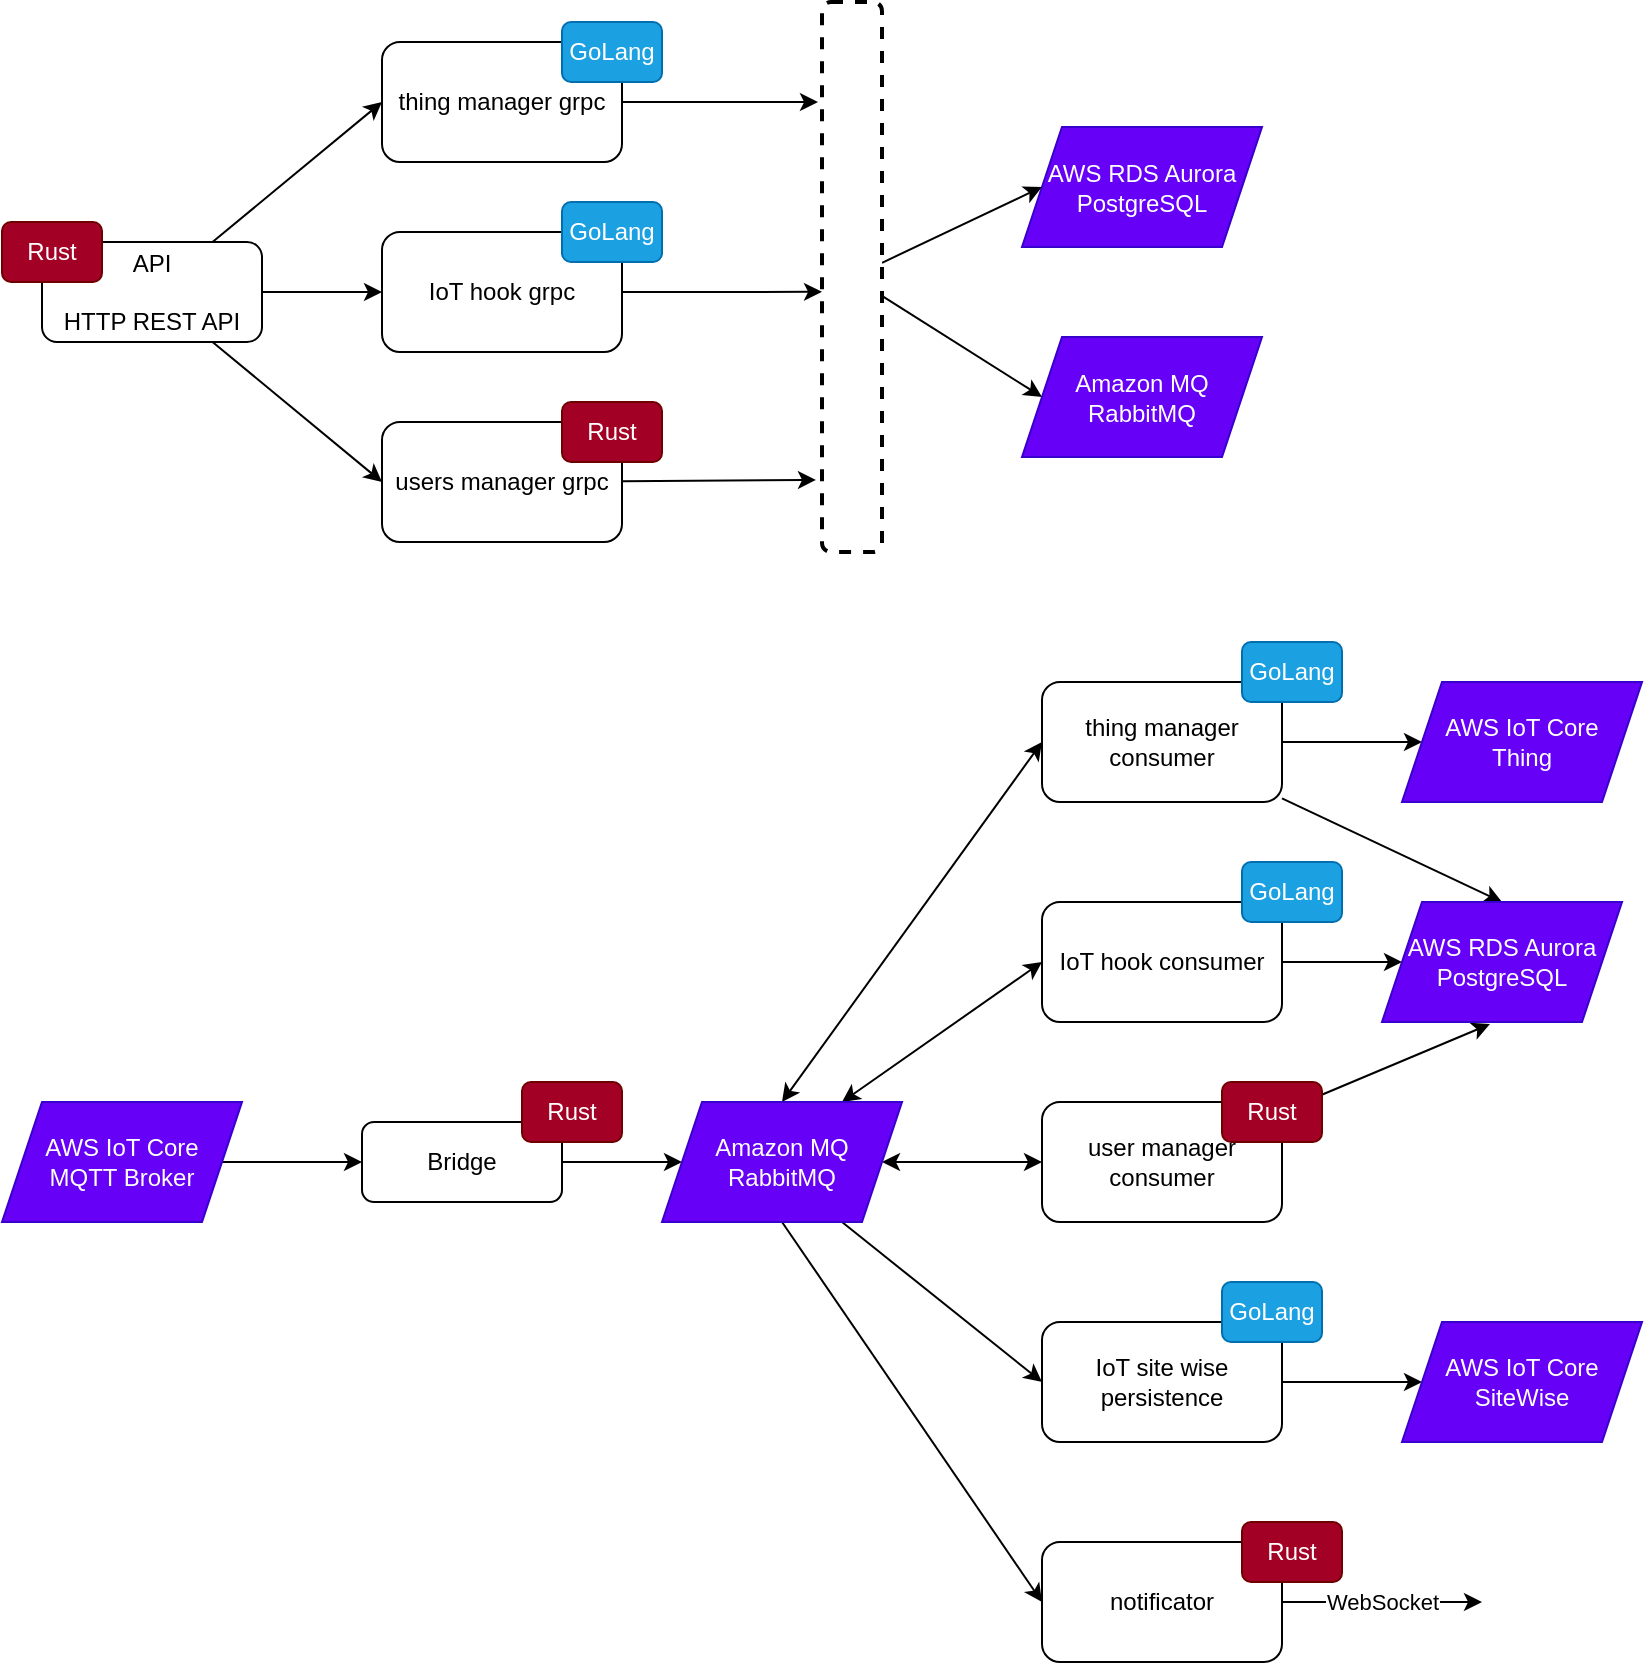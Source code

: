 <mxfile>
    <diagram id="7XnDflL5jBeqPy--ubXq" name="v1">
        <mxGraphModel dx="2032" dy="907" grid="1" gridSize="10" guides="1" tooltips="1" connect="1" arrows="1" fold="1" page="1" pageScale="1" pageWidth="850" pageHeight="1100" math="0" shadow="0">
            <root>
                <mxCell id="0"/>
                <mxCell id="1" parent="0"/>
                <mxCell id="9" style="edgeStyle=none;html=1;entryX=0;entryY=0.5;entryDx=0;entryDy=0;" parent="1" source="2" target="8" edge="1">
                    <mxGeometry relative="1" as="geometry"/>
                </mxCell>
                <mxCell id="11" style="edgeStyle=none;html=1;entryX=0;entryY=0.5;entryDx=0;entryDy=0;" parent="1" source="2" target="10" edge="1">
                    <mxGeometry relative="1" as="geometry"/>
                </mxCell>
                <mxCell id="13" style="edgeStyle=none;html=1;entryX=0;entryY=0.5;entryDx=0;entryDy=0;" parent="1" source="2" target="12" edge="1">
                    <mxGeometry relative="1" as="geometry"/>
                </mxCell>
                <mxCell id="2" value="API&lt;br&gt;&lt;br&gt;HTTP REST API" style="rounded=1;whiteSpace=wrap;html=1;" parent="1" vertex="1">
                    <mxGeometry x="40" y="255" width="110" height="50" as="geometry"/>
                </mxCell>
                <mxCell id="7" style="edgeStyle=none;html=1;entryX=0;entryY=0.5;entryDx=0;entryDy=0;" parent="1" source="3" target="44" edge="1">
                    <mxGeometry relative="1" as="geometry">
                        <mxPoint x="360" y="715" as="targetPoint"/>
                    </mxGeometry>
                </mxCell>
                <mxCell id="3" value="Bridge" style="rounded=1;whiteSpace=wrap;html=1;" parent="1" vertex="1">
                    <mxGeometry x="200" y="695" width="100" height="40" as="geometry"/>
                </mxCell>
                <mxCell id="5" style="edgeStyle=none;html=1;entryX=0;entryY=0.5;entryDx=0;entryDy=0;exitX=1;exitY=0.5;exitDx=0;exitDy=0;" parent="1" source="35" target="3" edge="1">
                    <mxGeometry relative="1" as="geometry">
                        <mxPoint x="130" y="715" as="sourcePoint"/>
                    </mxGeometry>
                </mxCell>
                <mxCell id="15" style="edgeStyle=none;html=1;entryX=0;entryY=0.5;entryDx=0;entryDy=0;exitX=0.5;exitY=0;exitDx=0;exitDy=0;startArrow=classic;startFill=1;" parent="1" source="44" target="14" edge="1">
                    <mxGeometry relative="1" as="geometry">
                        <mxPoint x="426.905" y="695" as="sourcePoint"/>
                    </mxGeometry>
                </mxCell>
                <mxCell id="17" style="edgeStyle=none;html=1;entryX=0;entryY=0.5;entryDx=0;entryDy=0;exitX=0.75;exitY=0;exitDx=0;exitDy=0;startArrow=classic;startFill=1;" parent="1" source="44" target="16" edge="1">
                    <mxGeometry relative="1" as="geometry">
                        <mxPoint x="440" y="695" as="sourcePoint"/>
                    </mxGeometry>
                </mxCell>
                <mxCell id="19" style="edgeStyle=none;html=1;entryX=0;entryY=0.5;entryDx=0;entryDy=0;exitX=0.75;exitY=1;exitDx=0;exitDy=0;startArrow=none;startFill=0;" parent="1" source="44" target="18" edge="1">
                    <mxGeometry relative="1" as="geometry">
                        <mxPoint x="437.727" y="735" as="sourcePoint"/>
                    </mxGeometry>
                </mxCell>
                <mxCell id="21" style="edgeStyle=none;html=1;entryX=0;entryY=0.5;entryDx=0;entryDy=0;exitX=0.5;exitY=1;exitDx=0;exitDy=0;" parent="1" source="44" target="20" edge="1">
                    <mxGeometry relative="1" as="geometry">
                        <mxPoint x="540" y="885" as="targetPoint"/>
                        <mxPoint x="426.364" y="735" as="sourcePoint"/>
                    </mxGeometry>
                </mxCell>
                <mxCell id="24" style="edgeStyle=none;html=1;entryX=0;entryY=0.5;entryDx=0;entryDy=0;exitX=1;exitY=0.5;exitDx=0;exitDy=0;startArrow=classic;startFill=1;" parent="1" source="44" target="23" edge="1">
                    <mxGeometry relative="1" as="geometry">
                        <mxPoint x="470" y="715" as="sourcePoint"/>
                    </mxGeometry>
                </mxCell>
                <mxCell id="50" style="edgeStyle=none;html=1;entryX=-0.067;entryY=0.182;entryDx=0;entryDy=0;entryPerimeter=0;startArrow=none;startFill=0;" edge="1" parent="1" source="8" target="49">
                    <mxGeometry relative="1" as="geometry"/>
                </mxCell>
                <mxCell id="8" value="thing manager grpc" style="rounded=1;whiteSpace=wrap;html=1;" parent="1" vertex="1">
                    <mxGeometry x="210" y="155" width="120" height="60" as="geometry"/>
                </mxCell>
                <mxCell id="51" style="edgeStyle=none;html=1;entryX=0;entryY=0.527;entryDx=0;entryDy=0;entryPerimeter=0;startArrow=none;startFill=0;" edge="1" parent="1" source="10" target="49">
                    <mxGeometry relative="1" as="geometry"/>
                </mxCell>
                <mxCell id="10" value="IoT hook grpc" style="rounded=1;whiteSpace=wrap;html=1;" parent="1" vertex="1">
                    <mxGeometry x="210" y="250" width="120" height="60" as="geometry"/>
                </mxCell>
                <mxCell id="52" style="edgeStyle=none;html=1;entryX=-0.1;entryY=0.869;entryDx=0;entryDy=0;entryPerimeter=0;startArrow=none;startFill=0;" edge="1" parent="1" source="12" target="49">
                    <mxGeometry relative="1" as="geometry"/>
                </mxCell>
                <mxCell id="12" value="users manager grpc" style="rounded=1;whiteSpace=wrap;html=1;" parent="1" vertex="1">
                    <mxGeometry x="210" y="345" width="120" height="60" as="geometry"/>
                </mxCell>
                <mxCell id="40" style="edgeStyle=none;html=1;entryX=0;entryY=0.5;entryDx=0;entryDy=0;" edge="1" parent="1" source="14" target="38">
                    <mxGeometry relative="1" as="geometry"/>
                </mxCell>
                <mxCell id="58" style="edgeStyle=none;html=1;entryX=0.5;entryY=0;entryDx=0;entryDy=0;startArrow=none;startFill=0;" edge="1" parent="1" source="14" target="55">
                    <mxGeometry relative="1" as="geometry"/>
                </mxCell>
                <mxCell id="14" value="thing manager consumer" style="rounded=1;whiteSpace=wrap;html=1;" parent="1" vertex="1">
                    <mxGeometry x="540" y="475" width="120" height="60" as="geometry"/>
                </mxCell>
                <mxCell id="57" style="edgeStyle=none;html=1;entryX=0;entryY=0.5;entryDx=0;entryDy=0;startArrow=none;startFill=0;" edge="1" parent="1" source="16" target="55">
                    <mxGeometry relative="1" as="geometry"/>
                </mxCell>
                <mxCell id="16" value="IoT hook consumer" style="rounded=1;whiteSpace=wrap;html=1;" parent="1" vertex="1">
                    <mxGeometry x="540" y="585" width="120" height="60" as="geometry"/>
                </mxCell>
                <mxCell id="60" style="edgeStyle=none;html=1;entryX=0;entryY=0.5;entryDx=0;entryDy=0;startArrow=none;startFill=0;" edge="1" parent="1" source="18" target="36">
                    <mxGeometry relative="1" as="geometry"/>
                </mxCell>
                <mxCell id="18" value="&lt;span style=&quot;font-family: &amp;#34;helvetica&amp;#34;&quot;&gt;IoT site wise persistence&lt;/span&gt;" style="rounded=1;whiteSpace=wrap;html=1;" parent="1" vertex="1">
                    <mxGeometry x="540" y="795" width="120" height="60" as="geometry"/>
                </mxCell>
                <mxCell id="22" value="WebSocket" style="edgeStyle=none;html=1;exitX=1;exitY=0.5;exitDx=0;exitDy=0;" parent="1" source="20" edge="1">
                    <mxGeometry relative="1" as="geometry">
                        <mxPoint x="760" y="935" as="targetPoint"/>
                        <mxPoint x="660" y="885" as="sourcePoint"/>
                    </mxGeometry>
                </mxCell>
                <mxCell id="20" value="notificator" style="rounded=1;whiteSpace=wrap;html=1;" parent="1" vertex="1">
                    <mxGeometry x="540" y="905" width="120" height="60" as="geometry"/>
                </mxCell>
                <mxCell id="61" style="edgeStyle=none;html=1;entryX=0.45;entryY=1.017;entryDx=0;entryDy=0;entryPerimeter=0;startArrow=none;startFill=0;" edge="1" parent="1" source="23" target="55">
                    <mxGeometry relative="1" as="geometry"/>
                </mxCell>
                <mxCell id="23" value="&lt;span&gt;user manager consumer&lt;/span&gt;" style="rounded=1;whiteSpace=wrap;html=1;" parent="1" vertex="1">
                    <mxGeometry x="540" y="685" width="120" height="60" as="geometry"/>
                </mxCell>
                <mxCell id="25" value="GoLang" style="rounded=1;whiteSpace=wrap;html=1;fillColor=#1ba1e2;fontColor=#ffffff;strokeColor=#006EAF;" parent="1" vertex="1">
                    <mxGeometry x="300" y="145" width="50" height="30" as="geometry"/>
                </mxCell>
                <mxCell id="26" value="GoLang" style="rounded=1;whiteSpace=wrap;html=1;fillColor=#1ba1e2;fontColor=#ffffff;strokeColor=#006EAF;" parent="1" vertex="1">
                    <mxGeometry x="300" y="235" width="50" height="30" as="geometry"/>
                </mxCell>
                <mxCell id="27" value="Rust" style="rounded=1;whiteSpace=wrap;html=1;fillColor=#a20025;fontColor=#ffffff;strokeColor=#6F0000;" parent="1" vertex="1">
                    <mxGeometry x="300" y="335" width="50" height="30" as="geometry"/>
                </mxCell>
                <mxCell id="28" value="Rust" style="rounded=1;whiteSpace=wrap;html=1;fillColor=#a20025;fontColor=#ffffff;strokeColor=#6F0000;" parent="1" vertex="1">
                    <mxGeometry x="20" y="245" width="50" height="30" as="geometry"/>
                </mxCell>
                <mxCell id="29" value="Rust" style="rounded=1;whiteSpace=wrap;html=1;fillColor=#a20025;fontColor=#ffffff;strokeColor=#6F0000;" parent="1" vertex="1">
                    <mxGeometry x="640" y="895" width="50" height="30" as="geometry"/>
                </mxCell>
                <mxCell id="30" value="Rust" style="rounded=1;whiteSpace=wrap;html=1;fillColor=#a20025;fontColor=#ffffff;strokeColor=#6F0000;" parent="1" vertex="1">
                    <mxGeometry x="630" y="675" width="50" height="30" as="geometry"/>
                </mxCell>
                <mxCell id="31" value="GoLang" style="rounded=1;whiteSpace=wrap;html=1;fillColor=#1ba1e2;fontColor=#ffffff;strokeColor=#006EAF;" parent="1" vertex="1">
                    <mxGeometry x="630" y="775" width="50" height="30" as="geometry"/>
                </mxCell>
                <mxCell id="32" value="GoLang" style="rounded=1;whiteSpace=wrap;html=1;fillColor=#1ba1e2;fontColor=#ffffff;strokeColor=#006EAF;" parent="1" vertex="1">
                    <mxGeometry x="640" y="565" width="50" height="30" as="geometry"/>
                </mxCell>
                <mxCell id="33" value="GoLang" style="rounded=1;whiteSpace=wrap;html=1;fillColor=#1ba1e2;fontColor=#ffffff;strokeColor=#006EAF;" parent="1" vertex="1">
                    <mxGeometry x="640" y="455" width="50" height="30" as="geometry"/>
                </mxCell>
                <mxCell id="34" value="Rust" style="rounded=1;whiteSpace=wrap;html=1;fillColor=#a20025;fontColor=#ffffff;strokeColor=#6F0000;" parent="1" vertex="1">
                    <mxGeometry x="280" y="675" width="50" height="30" as="geometry"/>
                </mxCell>
                <mxCell id="35" value="AWS IoT Core&lt;br&gt;MQTT Broker" style="shape=parallelogram;perimeter=parallelogramPerimeter;whiteSpace=wrap;html=1;fixedSize=1;fillColor=#6700F7;fontColor=#ffffff;strokeColor=#3700CC;" vertex="1" parent="1">
                    <mxGeometry x="20" y="685" width="120" height="60" as="geometry"/>
                </mxCell>
                <mxCell id="36" value="AWS IoT Core&lt;br&gt;SiteWise" style="shape=parallelogram;perimeter=parallelogramPerimeter;whiteSpace=wrap;html=1;fixedSize=1;fillColor=#6700F7;fontColor=#ffffff;strokeColor=#3700CC;" vertex="1" parent="1">
                    <mxGeometry x="720" y="795" width="120" height="60" as="geometry"/>
                </mxCell>
                <mxCell id="38" value="AWS IoT Core&lt;br&gt;Thing" style="shape=parallelogram;perimeter=parallelogramPerimeter;whiteSpace=wrap;html=1;fixedSize=1;fillColor=#6700F7;fontColor=#ffffff;strokeColor=#3700CC;" vertex="1" parent="1">
                    <mxGeometry x="720" y="475" width="120" height="60" as="geometry"/>
                </mxCell>
                <mxCell id="41" value="AWS RDS Aurora&lt;br&gt;PostgreSQL" style="shape=parallelogram;perimeter=parallelogramPerimeter;whiteSpace=wrap;html=1;fixedSize=1;fillColor=#6700F7;fontColor=#ffffff;strokeColor=#3700CC;" vertex="1" parent="1">
                    <mxGeometry x="530" y="197.5" width="120" height="60" as="geometry"/>
                </mxCell>
                <mxCell id="44" value="Amazon MQ&lt;br&gt;RabbitMQ" style="shape=parallelogram;perimeter=parallelogramPerimeter;whiteSpace=wrap;html=1;fixedSize=1;fillColor=#6700F7;fontColor=#ffffff;strokeColor=#3700CC;" vertex="1" parent="1">
                    <mxGeometry x="350" y="685" width="120" height="60" as="geometry"/>
                </mxCell>
                <mxCell id="45" value="Amazon MQ&lt;br&gt;RabbitMQ" style="shape=parallelogram;perimeter=parallelogramPerimeter;whiteSpace=wrap;html=1;fixedSize=1;fillColor=#6700F7;fontColor=#ffffff;strokeColor=#3700CC;" vertex="1" parent="1">
                    <mxGeometry x="530" y="302.5" width="120" height="60" as="geometry"/>
                </mxCell>
                <mxCell id="53" style="edgeStyle=none;html=1;entryX=0;entryY=0.5;entryDx=0;entryDy=0;startArrow=none;startFill=0;" edge="1" parent="1" source="49" target="41">
                    <mxGeometry relative="1" as="geometry"/>
                </mxCell>
                <mxCell id="54" style="edgeStyle=none;html=1;entryX=0;entryY=0.5;entryDx=0;entryDy=0;startArrow=none;startFill=0;" edge="1" parent="1" source="49" target="45">
                    <mxGeometry relative="1" as="geometry"/>
                </mxCell>
                <mxCell id="49" value="" style="rounded=1;whiteSpace=wrap;html=1;dashed=1;strokeWidth=2;" vertex="1" parent="1">
                    <mxGeometry x="430" y="135" width="30" height="275" as="geometry"/>
                </mxCell>
                <mxCell id="55" value="AWS RDS Aurora&lt;br&gt;PostgreSQL" style="shape=parallelogram;perimeter=parallelogramPerimeter;whiteSpace=wrap;html=1;fixedSize=1;fillColor=#6700F7;fontColor=#ffffff;strokeColor=#3700CC;" vertex="1" parent="1">
                    <mxGeometry x="710" y="585" width="120" height="60" as="geometry"/>
                </mxCell>
            </root>
        </mxGraphModel>
    </diagram>
</mxfile>